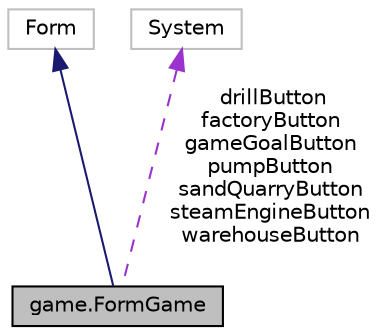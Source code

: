digraph "game.FormGame"
{
 // LATEX_PDF_SIZE
  edge [fontname="Helvetica",fontsize="10",labelfontname="Helvetica",labelfontsize="10"];
  node [fontname="Helvetica",fontsize="10",shape=record];
  Node1 [label="game.FormGame",height=0.2,width=0.4,color="black", fillcolor="grey75", style="filled", fontcolor="black",tooltip="Основное окно игры. Служит для отображения игрового поля, зданий, ресурсов."];
  Node2 -> Node1 [dir="back",color="midnightblue",fontsize="10",style="solid",fontname="Helvetica"];
  Node2 [label="Form",height=0.2,width=0.4,color="grey75", fillcolor="white", style="filled",tooltip=" "];
  Node3 -> Node1 [dir="back",color="darkorchid3",fontsize="10",style="dashed",label=" drillButton\nfactoryButton\ngameGoalButton\npumpButton\nsandQuarryButton\nsteamEngineButton\nwarehouseButton" ,fontname="Helvetica"];
  Node3 [label="System",height=0.2,width=0.4,color="grey75", fillcolor="white", style="filled",tooltip=" "];
}
